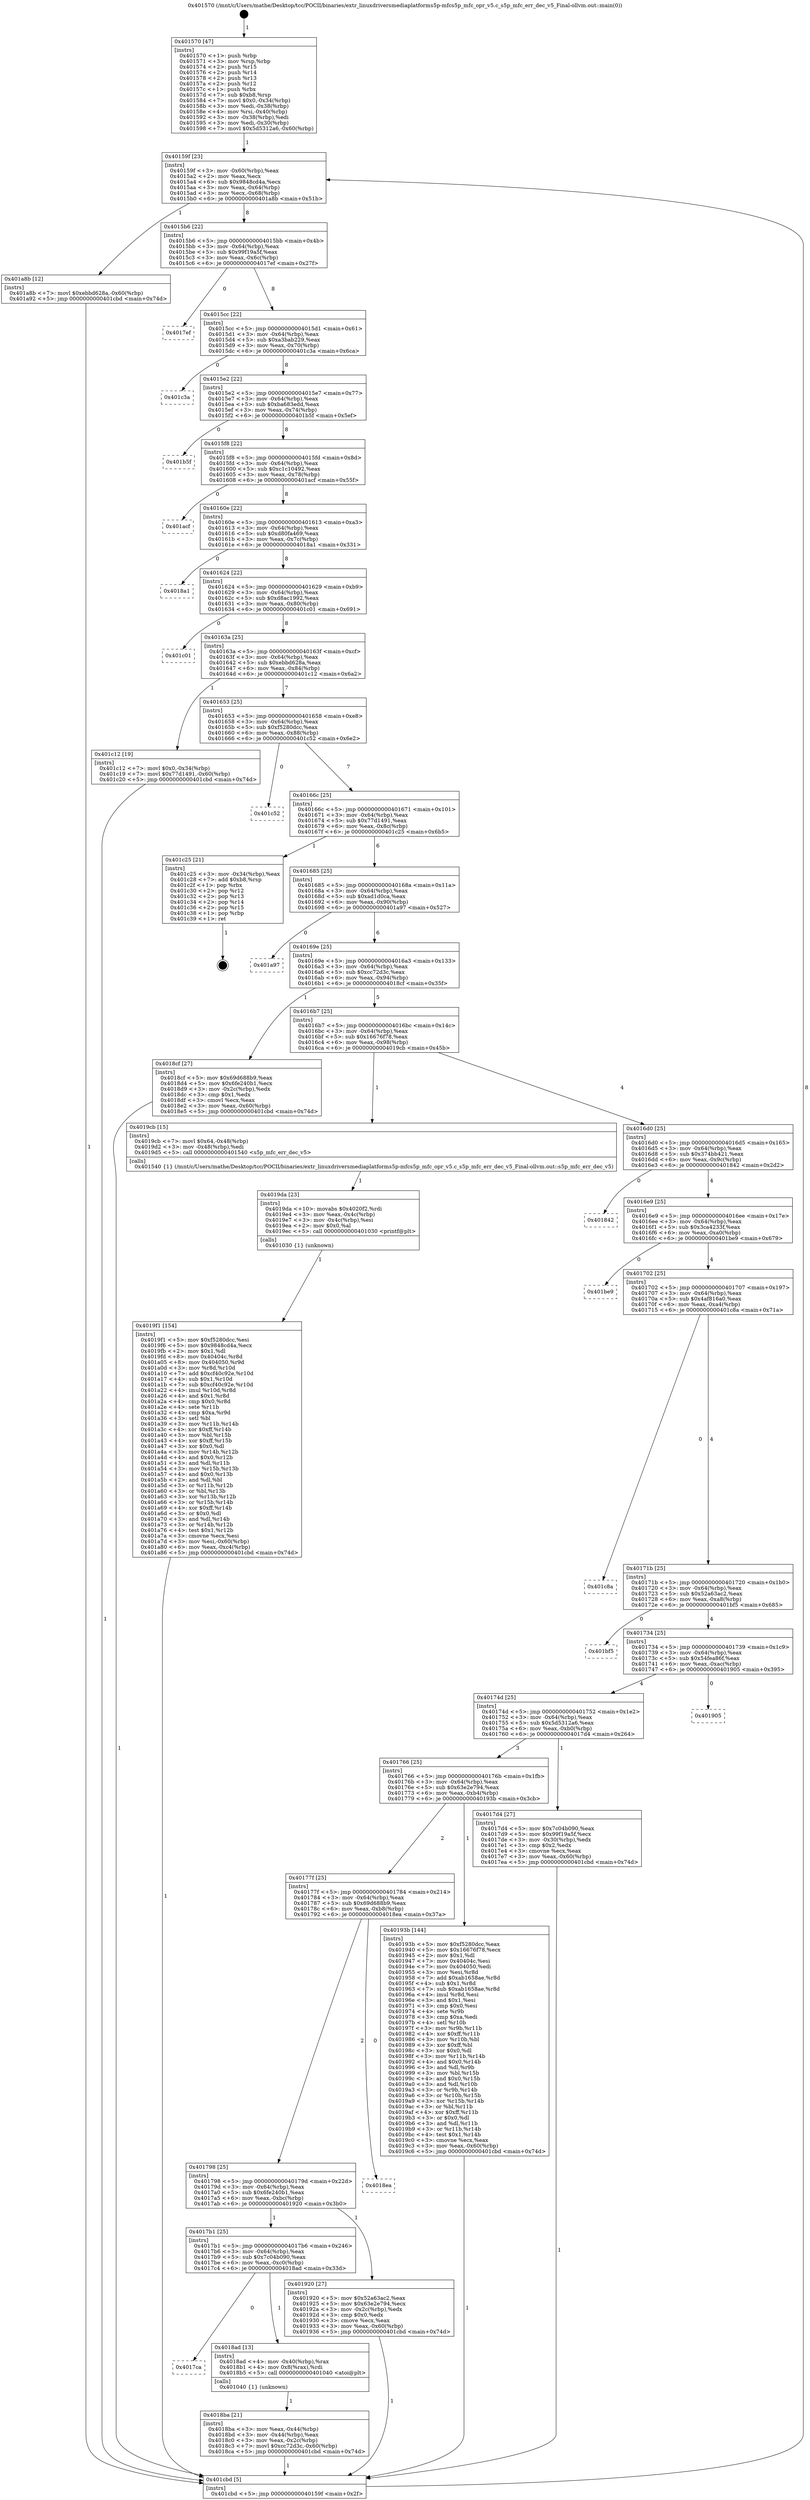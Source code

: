 digraph "0x401570" {
  label = "0x401570 (/mnt/c/Users/mathe/Desktop/tcc/POCII/binaries/extr_linuxdriversmediaplatforms5p-mfcs5p_mfc_opr_v5.c_s5p_mfc_err_dec_v5_Final-ollvm.out::main(0))"
  labelloc = "t"
  node[shape=record]

  Entry [label="",width=0.3,height=0.3,shape=circle,fillcolor=black,style=filled]
  "0x40159f" [label="{
     0x40159f [23]\l
     | [instrs]\l
     &nbsp;&nbsp;0x40159f \<+3\>: mov -0x60(%rbp),%eax\l
     &nbsp;&nbsp;0x4015a2 \<+2\>: mov %eax,%ecx\l
     &nbsp;&nbsp;0x4015a4 \<+6\>: sub $0x9848cd4a,%ecx\l
     &nbsp;&nbsp;0x4015aa \<+3\>: mov %eax,-0x64(%rbp)\l
     &nbsp;&nbsp;0x4015ad \<+3\>: mov %ecx,-0x68(%rbp)\l
     &nbsp;&nbsp;0x4015b0 \<+6\>: je 0000000000401a8b \<main+0x51b\>\l
  }"]
  "0x401a8b" [label="{
     0x401a8b [12]\l
     | [instrs]\l
     &nbsp;&nbsp;0x401a8b \<+7\>: movl $0xebbd628a,-0x60(%rbp)\l
     &nbsp;&nbsp;0x401a92 \<+5\>: jmp 0000000000401cbd \<main+0x74d\>\l
  }"]
  "0x4015b6" [label="{
     0x4015b6 [22]\l
     | [instrs]\l
     &nbsp;&nbsp;0x4015b6 \<+5\>: jmp 00000000004015bb \<main+0x4b\>\l
     &nbsp;&nbsp;0x4015bb \<+3\>: mov -0x64(%rbp),%eax\l
     &nbsp;&nbsp;0x4015be \<+5\>: sub $0x99f19a5f,%eax\l
     &nbsp;&nbsp;0x4015c3 \<+3\>: mov %eax,-0x6c(%rbp)\l
     &nbsp;&nbsp;0x4015c6 \<+6\>: je 00000000004017ef \<main+0x27f\>\l
  }"]
  Exit [label="",width=0.3,height=0.3,shape=circle,fillcolor=black,style=filled,peripheries=2]
  "0x4017ef" [label="{
     0x4017ef\l
  }", style=dashed]
  "0x4015cc" [label="{
     0x4015cc [22]\l
     | [instrs]\l
     &nbsp;&nbsp;0x4015cc \<+5\>: jmp 00000000004015d1 \<main+0x61\>\l
     &nbsp;&nbsp;0x4015d1 \<+3\>: mov -0x64(%rbp),%eax\l
     &nbsp;&nbsp;0x4015d4 \<+5\>: sub $0xa3bab229,%eax\l
     &nbsp;&nbsp;0x4015d9 \<+3\>: mov %eax,-0x70(%rbp)\l
     &nbsp;&nbsp;0x4015dc \<+6\>: je 0000000000401c3a \<main+0x6ca\>\l
  }"]
  "0x4019f1" [label="{
     0x4019f1 [154]\l
     | [instrs]\l
     &nbsp;&nbsp;0x4019f1 \<+5\>: mov $0xf5280dcc,%esi\l
     &nbsp;&nbsp;0x4019f6 \<+5\>: mov $0x9848cd4a,%ecx\l
     &nbsp;&nbsp;0x4019fb \<+2\>: mov $0x1,%dl\l
     &nbsp;&nbsp;0x4019fd \<+8\>: mov 0x40404c,%r8d\l
     &nbsp;&nbsp;0x401a05 \<+8\>: mov 0x404050,%r9d\l
     &nbsp;&nbsp;0x401a0d \<+3\>: mov %r8d,%r10d\l
     &nbsp;&nbsp;0x401a10 \<+7\>: add $0xcf40c92e,%r10d\l
     &nbsp;&nbsp;0x401a17 \<+4\>: sub $0x1,%r10d\l
     &nbsp;&nbsp;0x401a1b \<+7\>: sub $0xcf40c92e,%r10d\l
     &nbsp;&nbsp;0x401a22 \<+4\>: imul %r10d,%r8d\l
     &nbsp;&nbsp;0x401a26 \<+4\>: and $0x1,%r8d\l
     &nbsp;&nbsp;0x401a2a \<+4\>: cmp $0x0,%r8d\l
     &nbsp;&nbsp;0x401a2e \<+4\>: sete %r11b\l
     &nbsp;&nbsp;0x401a32 \<+4\>: cmp $0xa,%r9d\l
     &nbsp;&nbsp;0x401a36 \<+3\>: setl %bl\l
     &nbsp;&nbsp;0x401a39 \<+3\>: mov %r11b,%r14b\l
     &nbsp;&nbsp;0x401a3c \<+4\>: xor $0xff,%r14b\l
     &nbsp;&nbsp;0x401a40 \<+3\>: mov %bl,%r15b\l
     &nbsp;&nbsp;0x401a43 \<+4\>: xor $0xff,%r15b\l
     &nbsp;&nbsp;0x401a47 \<+3\>: xor $0x0,%dl\l
     &nbsp;&nbsp;0x401a4a \<+3\>: mov %r14b,%r12b\l
     &nbsp;&nbsp;0x401a4d \<+4\>: and $0x0,%r12b\l
     &nbsp;&nbsp;0x401a51 \<+3\>: and %dl,%r11b\l
     &nbsp;&nbsp;0x401a54 \<+3\>: mov %r15b,%r13b\l
     &nbsp;&nbsp;0x401a57 \<+4\>: and $0x0,%r13b\l
     &nbsp;&nbsp;0x401a5b \<+2\>: and %dl,%bl\l
     &nbsp;&nbsp;0x401a5d \<+3\>: or %r11b,%r12b\l
     &nbsp;&nbsp;0x401a60 \<+3\>: or %bl,%r13b\l
     &nbsp;&nbsp;0x401a63 \<+3\>: xor %r13b,%r12b\l
     &nbsp;&nbsp;0x401a66 \<+3\>: or %r15b,%r14b\l
     &nbsp;&nbsp;0x401a69 \<+4\>: xor $0xff,%r14b\l
     &nbsp;&nbsp;0x401a6d \<+3\>: or $0x0,%dl\l
     &nbsp;&nbsp;0x401a70 \<+3\>: and %dl,%r14b\l
     &nbsp;&nbsp;0x401a73 \<+3\>: or %r14b,%r12b\l
     &nbsp;&nbsp;0x401a76 \<+4\>: test $0x1,%r12b\l
     &nbsp;&nbsp;0x401a7a \<+3\>: cmovne %ecx,%esi\l
     &nbsp;&nbsp;0x401a7d \<+3\>: mov %esi,-0x60(%rbp)\l
     &nbsp;&nbsp;0x401a80 \<+6\>: mov %eax,-0xc4(%rbp)\l
     &nbsp;&nbsp;0x401a86 \<+5\>: jmp 0000000000401cbd \<main+0x74d\>\l
  }"]
  "0x401c3a" [label="{
     0x401c3a\l
  }", style=dashed]
  "0x4015e2" [label="{
     0x4015e2 [22]\l
     | [instrs]\l
     &nbsp;&nbsp;0x4015e2 \<+5\>: jmp 00000000004015e7 \<main+0x77\>\l
     &nbsp;&nbsp;0x4015e7 \<+3\>: mov -0x64(%rbp),%eax\l
     &nbsp;&nbsp;0x4015ea \<+5\>: sub $0xba683edd,%eax\l
     &nbsp;&nbsp;0x4015ef \<+3\>: mov %eax,-0x74(%rbp)\l
     &nbsp;&nbsp;0x4015f2 \<+6\>: je 0000000000401b5f \<main+0x5ef\>\l
  }"]
  "0x4019da" [label="{
     0x4019da [23]\l
     | [instrs]\l
     &nbsp;&nbsp;0x4019da \<+10\>: movabs $0x4020f2,%rdi\l
     &nbsp;&nbsp;0x4019e4 \<+3\>: mov %eax,-0x4c(%rbp)\l
     &nbsp;&nbsp;0x4019e7 \<+3\>: mov -0x4c(%rbp),%esi\l
     &nbsp;&nbsp;0x4019ea \<+2\>: mov $0x0,%al\l
     &nbsp;&nbsp;0x4019ec \<+5\>: call 0000000000401030 \<printf@plt\>\l
     | [calls]\l
     &nbsp;&nbsp;0x401030 \{1\} (unknown)\l
  }"]
  "0x401b5f" [label="{
     0x401b5f\l
  }", style=dashed]
  "0x4015f8" [label="{
     0x4015f8 [22]\l
     | [instrs]\l
     &nbsp;&nbsp;0x4015f8 \<+5\>: jmp 00000000004015fd \<main+0x8d\>\l
     &nbsp;&nbsp;0x4015fd \<+3\>: mov -0x64(%rbp),%eax\l
     &nbsp;&nbsp;0x401600 \<+5\>: sub $0xc1c10492,%eax\l
     &nbsp;&nbsp;0x401605 \<+3\>: mov %eax,-0x78(%rbp)\l
     &nbsp;&nbsp;0x401608 \<+6\>: je 0000000000401acf \<main+0x55f\>\l
  }"]
  "0x4018ba" [label="{
     0x4018ba [21]\l
     | [instrs]\l
     &nbsp;&nbsp;0x4018ba \<+3\>: mov %eax,-0x44(%rbp)\l
     &nbsp;&nbsp;0x4018bd \<+3\>: mov -0x44(%rbp),%eax\l
     &nbsp;&nbsp;0x4018c0 \<+3\>: mov %eax,-0x2c(%rbp)\l
     &nbsp;&nbsp;0x4018c3 \<+7\>: movl $0xcc72d3c,-0x60(%rbp)\l
     &nbsp;&nbsp;0x4018ca \<+5\>: jmp 0000000000401cbd \<main+0x74d\>\l
  }"]
  "0x401acf" [label="{
     0x401acf\l
  }", style=dashed]
  "0x40160e" [label="{
     0x40160e [22]\l
     | [instrs]\l
     &nbsp;&nbsp;0x40160e \<+5\>: jmp 0000000000401613 \<main+0xa3\>\l
     &nbsp;&nbsp;0x401613 \<+3\>: mov -0x64(%rbp),%eax\l
     &nbsp;&nbsp;0x401616 \<+5\>: sub $0xd80fa469,%eax\l
     &nbsp;&nbsp;0x40161b \<+3\>: mov %eax,-0x7c(%rbp)\l
     &nbsp;&nbsp;0x40161e \<+6\>: je 00000000004018a1 \<main+0x331\>\l
  }"]
  "0x4017ca" [label="{
     0x4017ca\l
  }", style=dashed]
  "0x4018a1" [label="{
     0x4018a1\l
  }", style=dashed]
  "0x401624" [label="{
     0x401624 [22]\l
     | [instrs]\l
     &nbsp;&nbsp;0x401624 \<+5\>: jmp 0000000000401629 \<main+0xb9\>\l
     &nbsp;&nbsp;0x401629 \<+3\>: mov -0x64(%rbp),%eax\l
     &nbsp;&nbsp;0x40162c \<+5\>: sub $0xd8ac1992,%eax\l
     &nbsp;&nbsp;0x401631 \<+3\>: mov %eax,-0x80(%rbp)\l
     &nbsp;&nbsp;0x401634 \<+6\>: je 0000000000401c01 \<main+0x691\>\l
  }"]
  "0x4018ad" [label="{
     0x4018ad [13]\l
     | [instrs]\l
     &nbsp;&nbsp;0x4018ad \<+4\>: mov -0x40(%rbp),%rax\l
     &nbsp;&nbsp;0x4018b1 \<+4\>: mov 0x8(%rax),%rdi\l
     &nbsp;&nbsp;0x4018b5 \<+5\>: call 0000000000401040 \<atoi@plt\>\l
     | [calls]\l
     &nbsp;&nbsp;0x401040 \{1\} (unknown)\l
  }"]
  "0x401c01" [label="{
     0x401c01\l
  }", style=dashed]
  "0x40163a" [label="{
     0x40163a [25]\l
     | [instrs]\l
     &nbsp;&nbsp;0x40163a \<+5\>: jmp 000000000040163f \<main+0xcf\>\l
     &nbsp;&nbsp;0x40163f \<+3\>: mov -0x64(%rbp),%eax\l
     &nbsp;&nbsp;0x401642 \<+5\>: sub $0xebbd628a,%eax\l
     &nbsp;&nbsp;0x401647 \<+6\>: mov %eax,-0x84(%rbp)\l
     &nbsp;&nbsp;0x40164d \<+6\>: je 0000000000401c12 \<main+0x6a2\>\l
  }"]
  "0x4017b1" [label="{
     0x4017b1 [25]\l
     | [instrs]\l
     &nbsp;&nbsp;0x4017b1 \<+5\>: jmp 00000000004017b6 \<main+0x246\>\l
     &nbsp;&nbsp;0x4017b6 \<+3\>: mov -0x64(%rbp),%eax\l
     &nbsp;&nbsp;0x4017b9 \<+5\>: sub $0x7c04b090,%eax\l
     &nbsp;&nbsp;0x4017be \<+6\>: mov %eax,-0xc0(%rbp)\l
     &nbsp;&nbsp;0x4017c4 \<+6\>: je 00000000004018ad \<main+0x33d\>\l
  }"]
  "0x401c12" [label="{
     0x401c12 [19]\l
     | [instrs]\l
     &nbsp;&nbsp;0x401c12 \<+7\>: movl $0x0,-0x34(%rbp)\l
     &nbsp;&nbsp;0x401c19 \<+7\>: movl $0x77d1491,-0x60(%rbp)\l
     &nbsp;&nbsp;0x401c20 \<+5\>: jmp 0000000000401cbd \<main+0x74d\>\l
  }"]
  "0x401653" [label="{
     0x401653 [25]\l
     | [instrs]\l
     &nbsp;&nbsp;0x401653 \<+5\>: jmp 0000000000401658 \<main+0xe8\>\l
     &nbsp;&nbsp;0x401658 \<+3\>: mov -0x64(%rbp),%eax\l
     &nbsp;&nbsp;0x40165b \<+5\>: sub $0xf5280dcc,%eax\l
     &nbsp;&nbsp;0x401660 \<+6\>: mov %eax,-0x88(%rbp)\l
     &nbsp;&nbsp;0x401666 \<+6\>: je 0000000000401c52 \<main+0x6e2\>\l
  }"]
  "0x401920" [label="{
     0x401920 [27]\l
     | [instrs]\l
     &nbsp;&nbsp;0x401920 \<+5\>: mov $0x52a63ac2,%eax\l
     &nbsp;&nbsp;0x401925 \<+5\>: mov $0x63e2e794,%ecx\l
     &nbsp;&nbsp;0x40192a \<+3\>: mov -0x2c(%rbp),%edx\l
     &nbsp;&nbsp;0x40192d \<+3\>: cmp $0x0,%edx\l
     &nbsp;&nbsp;0x401930 \<+3\>: cmove %ecx,%eax\l
     &nbsp;&nbsp;0x401933 \<+3\>: mov %eax,-0x60(%rbp)\l
     &nbsp;&nbsp;0x401936 \<+5\>: jmp 0000000000401cbd \<main+0x74d\>\l
  }"]
  "0x401c52" [label="{
     0x401c52\l
  }", style=dashed]
  "0x40166c" [label="{
     0x40166c [25]\l
     | [instrs]\l
     &nbsp;&nbsp;0x40166c \<+5\>: jmp 0000000000401671 \<main+0x101\>\l
     &nbsp;&nbsp;0x401671 \<+3\>: mov -0x64(%rbp),%eax\l
     &nbsp;&nbsp;0x401674 \<+5\>: sub $0x77d1491,%eax\l
     &nbsp;&nbsp;0x401679 \<+6\>: mov %eax,-0x8c(%rbp)\l
     &nbsp;&nbsp;0x40167f \<+6\>: je 0000000000401c25 \<main+0x6b5\>\l
  }"]
  "0x401798" [label="{
     0x401798 [25]\l
     | [instrs]\l
     &nbsp;&nbsp;0x401798 \<+5\>: jmp 000000000040179d \<main+0x22d\>\l
     &nbsp;&nbsp;0x40179d \<+3\>: mov -0x64(%rbp),%eax\l
     &nbsp;&nbsp;0x4017a0 \<+5\>: sub $0x6fe240b1,%eax\l
     &nbsp;&nbsp;0x4017a5 \<+6\>: mov %eax,-0xbc(%rbp)\l
     &nbsp;&nbsp;0x4017ab \<+6\>: je 0000000000401920 \<main+0x3b0\>\l
  }"]
  "0x401c25" [label="{
     0x401c25 [21]\l
     | [instrs]\l
     &nbsp;&nbsp;0x401c25 \<+3\>: mov -0x34(%rbp),%eax\l
     &nbsp;&nbsp;0x401c28 \<+7\>: add $0xb8,%rsp\l
     &nbsp;&nbsp;0x401c2f \<+1\>: pop %rbx\l
     &nbsp;&nbsp;0x401c30 \<+2\>: pop %r12\l
     &nbsp;&nbsp;0x401c32 \<+2\>: pop %r13\l
     &nbsp;&nbsp;0x401c34 \<+2\>: pop %r14\l
     &nbsp;&nbsp;0x401c36 \<+2\>: pop %r15\l
     &nbsp;&nbsp;0x401c38 \<+1\>: pop %rbp\l
     &nbsp;&nbsp;0x401c39 \<+1\>: ret\l
  }"]
  "0x401685" [label="{
     0x401685 [25]\l
     | [instrs]\l
     &nbsp;&nbsp;0x401685 \<+5\>: jmp 000000000040168a \<main+0x11a\>\l
     &nbsp;&nbsp;0x40168a \<+3\>: mov -0x64(%rbp),%eax\l
     &nbsp;&nbsp;0x40168d \<+5\>: sub $0xad1d0ca,%eax\l
     &nbsp;&nbsp;0x401692 \<+6\>: mov %eax,-0x90(%rbp)\l
     &nbsp;&nbsp;0x401698 \<+6\>: je 0000000000401a97 \<main+0x527\>\l
  }"]
  "0x4018ea" [label="{
     0x4018ea\l
  }", style=dashed]
  "0x401a97" [label="{
     0x401a97\l
  }", style=dashed]
  "0x40169e" [label="{
     0x40169e [25]\l
     | [instrs]\l
     &nbsp;&nbsp;0x40169e \<+5\>: jmp 00000000004016a3 \<main+0x133\>\l
     &nbsp;&nbsp;0x4016a3 \<+3\>: mov -0x64(%rbp),%eax\l
     &nbsp;&nbsp;0x4016a6 \<+5\>: sub $0xcc72d3c,%eax\l
     &nbsp;&nbsp;0x4016ab \<+6\>: mov %eax,-0x94(%rbp)\l
     &nbsp;&nbsp;0x4016b1 \<+6\>: je 00000000004018cf \<main+0x35f\>\l
  }"]
  "0x40177f" [label="{
     0x40177f [25]\l
     | [instrs]\l
     &nbsp;&nbsp;0x40177f \<+5\>: jmp 0000000000401784 \<main+0x214\>\l
     &nbsp;&nbsp;0x401784 \<+3\>: mov -0x64(%rbp),%eax\l
     &nbsp;&nbsp;0x401787 \<+5\>: sub $0x69d688b9,%eax\l
     &nbsp;&nbsp;0x40178c \<+6\>: mov %eax,-0xb8(%rbp)\l
     &nbsp;&nbsp;0x401792 \<+6\>: je 00000000004018ea \<main+0x37a\>\l
  }"]
  "0x4018cf" [label="{
     0x4018cf [27]\l
     | [instrs]\l
     &nbsp;&nbsp;0x4018cf \<+5\>: mov $0x69d688b9,%eax\l
     &nbsp;&nbsp;0x4018d4 \<+5\>: mov $0x6fe240b1,%ecx\l
     &nbsp;&nbsp;0x4018d9 \<+3\>: mov -0x2c(%rbp),%edx\l
     &nbsp;&nbsp;0x4018dc \<+3\>: cmp $0x1,%edx\l
     &nbsp;&nbsp;0x4018df \<+3\>: cmovl %ecx,%eax\l
     &nbsp;&nbsp;0x4018e2 \<+3\>: mov %eax,-0x60(%rbp)\l
     &nbsp;&nbsp;0x4018e5 \<+5\>: jmp 0000000000401cbd \<main+0x74d\>\l
  }"]
  "0x4016b7" [label="{
     0x4016b7 [25]\l
     | [instrs]\l
     &nbsp;&nbsp;0x4016b7 \<+5\>: jmp 00000000004016bc \<main+0x14c\>\l
     &nbsp;&nbsp;0x4016bc \<+3\>: mov -0x64(%rbp),%eax\l
     &nbsp;&nbsp;0x4016bf \<+5\>: sub $0x16676f78,%eax\l
     &nbsp;&nbsp;0x4016c4 \<+6\>: mov %eax,-0x98(%rbp)\l
     &nbsp;&nbsp;0x4016ca \<+6\>: je 00000000004019cb \<main+0x45b\>\l
  }"]
  "0x40193b" [label="{
     0x40193b [144]\l
     | [instrs]\l
     &nbsp;&nbsp;0x40193b \<+5\>: mov $0xf5280dcc,%eax\l
     &nbsp;&nbsp;0x401940 \<+5\>: mov $0x16676f78,%ecx\l
     &nbsp;&nbsp;0x401945 \<+2\>: mov $0x1,%dl\l
     &nbsp;&nbsp;0x401947 \<+7\>: mov 0x40404c,%esi\l
     &nbsp;&nbsp;0x40194e \<+7\>: mov 0x404050,%edi\l
     &nbsp;&nbsp;0x401955 \<+3\>: mov %esi,%r8d\l
     &nbsp;&nbsp;0x401958 \<+7\>: add $0xab1658ae,%r8d\l
     &nbsp;&nbsp;0x40195f \<+4\>: sub $0x1,%r8d\l
     &nbsp;&nbsp;0x401963 \<+7\>: sub $0xab1658ae,%r8d\l
     &nbsp;&nbsp;0x40196a \<+4\>: imul %r8d,%esi\l
     &nbsp;&nbsp;0x40196e \<+3\>: and $0x1,%esi\l
     &nbsp;&nbsp;0x401971 \<+3\>: cmp $0x0,%esi\l
     &nbsp;&nbsp;0x401974 \<+4\>: sete %r9b\l
     &nbsp;&nbsp;0x401978 \<+3\>: cmp $0xa,%edi\l
     &nbsp;&nbsp;0x40197b \<+4\>: setl %r10b\l
     &nbsp;&nbsp;0x40197f \<+3\>: mov %r9b,%r11b\l
     &nbsp;&nbsp;0x401982 \<+4\>: xor $0xff,%r11b\l
     &nbsp;&nbsp;0x401986 \<+3\>: mov %r10b,%bl\l
     &nbsp;&nbsp;0x401989 \<+3\>: xor $0xff,%bl\l
     &nbsp;&nbsp;0x40198c \<+3\>: xor $0x0,%dl\l
     &nbsp;&nbsp;0x40198f \<+3\>: mov %r11b,%r14b\l
     &nbsp;&nbsp;0x401992 \<+4\>: and $0x0,%r14b\l
     &nbsp;&nbsp;0x401996 \<+3\>: and %dl,%r9b\l
     &nbsp;&nbsp;0x401999 \<+3\>: mov %bl,%r15b\l
     &nbsp;&nbsp;0x40199c \<+4\>: and $0x0,%r15b\l
     &nbsp;&nbsp;0x4019a0 \<+3\>: and %dl,%r10b\l
     &nbsp;&nbsp;0x4019a3 \<+3\>: or %r9b,%r14b\l
     &nbsp;&nbsp;0x4019a6 \<+3\>: or %r10b,%r15b\l
     &nbsp;&nbsp;0x4019a9 \<+3\>: xor %r15b,%r14b\l
     &nbsp;&nbsp;0x4019ac \<+3\>: or %bl,%r11b\l
     &nbsp;&nbsp;0x4019af \<+4\>: xor $0xff,%r11b\l
     &nbsp;&nbsp;0x4019b3 \<+3\>: or $0x0,%dl\l
     &nbsp;&nbsp;0x4019b6 \<+3\>: and %dl,%r11b\l
     &nbsp;&nbsp;0x4019b9 \<+3\>: or %r11b,%r14b\l
     &nbsp;&nbsp;0x4019bc \<+4\>: test $0x1,%r14b\l
     &nbsp;&nbsp;0x4019c0 \<+3\>: cmovne %ecx,%eax\l
     &nbsp;&nbsp;0x4019c3 \<+3\>: mov %eax,-0x60(%rbp)\l
     &nbsp;&nbsp;0x4019c6 \<+5\>: jmp 0000000000401cbd \<main+0x74d\>\l
  }"]
  "0x4019cb" [label="{
     0x4019cb [15]\l
     | [instrs]\l
     &nbsp;&nbsp;0x4019cb \<+7\>: movl $0x64,-0x48(%rbp)\l
     &nbsp;&nbsp;0x4019d2 \<+3\>: mov -0x48(%rbp),%edi\l
     &nbsp;&nbsp;0x4019d5 \<+5\>: call 0000000000401540 \<s5p_mfc_err_dec_v5\>\l
     | [calls]\l
     &nbsp;&nbsp;0x401540 \{1\} (/mnt/c/Users/mathe/Desktop/tcc/POCII/binaries/extr_linuxdriversmediaplatforms5p-mfcs5p_mfc_opr_v5.c_s5p_mfc_err_dec_v5_Final-ollvm.out::s5p_mfc_err_dec_v5)\l
  }"]
  "0x4016d0" [label="{
     0x4016d0 [25]\l
     | [instrs]\l
     &nbsp;&nbsp;0x4016d0 \<+5\>: jmp 00000000004016d5 \<main+0x165\>\l
     &nbsp;&nbsp;0x4016d5 \<+3\>: mov -0x64(%rbp),%eax\l
     &nbsp;&nbsp;0x4016d8 \<+5\>: sub $0x374bb421,%eax\l
     &nbsp;&nbsp;0x4016dd \<+6\>: mov %eax,-0x9c(%rbp)\l
     &nbsp;&nbsp;0x4016e3 \<+6\>: je 0000000000401842 \<main+0x2d2\>\l
  }"]
  "0x401570" [label="{
     0x401570 [47]\l
     | [instrs]\l
     &nbsp;&nbsp;0x401570 \<+1\>: push %rbp\l
     &nbsp;&nbsp;0x401571 \<+3\>: mov %rsp,%rbp\l
     &nbsp;&nbsp;0x401574 \<+2\>: push %r15\l
     &nbsp;&nbsp;0x401576 \<+2\>: push %r14\l
     &nbsp;&nbsp;0x401578 \<+2\>: push %r13\l
     &nbsp;&nbsp;0x40157a \<+2\>: push %r12\l
     &nbsp;&nbsp;0x40157c \<+1\>: push %rbx\l
     &nbsp;&nbsp;0x40157d \<+7\>: sub $0xb8,%rsp\l
     &nbsp;&nbsp;0x401584 \<+7\>: movl $0x0,-0x34(%rbp)\l
     &nbsp;&nbsp;0x40158b \<+3\>: mov %edi,-0x38(%rbp)\l
     &nbsp;&nbsp;0x40158e \<+4\>: mov %rsi,-0x40(%rbp)\l
     &nbsp;&nbsp;0x401592 \<+3\>: mov -0x38(%rbp),%edi\l
     &nbsp;&nbsp;0x401595 \<+3\>: mov %edi,-0x30(%rbp)\l
     &nbsp;&nbsp;0x401598 \<+7\>: movl $0x5d5312a6,-0x60(%rbp)\l
  }"]
  "0x401842" [label="{
     0x401842\l
  }", style=dashed]
  "0x4016e9" [label="{
     0x4016e9 [25]\l
     | [instrs]\l
     &nbsp;&nbsp;0x4016e9 \<+5\>: jmp 00000000004016ee \<main+0x17e\>\l
     &nbsp;&nbsp;0x4016ee \<+3\>: mov -0x64(%rbp),%eax\l
     &nbsp;&nbsp;0x4016f1 \<+5\>: sub $0x3ca4233f,%eax\l
     &nbsp;&nbsp;0x4016f6 \<+6\>: mov %eax,-0xa0(%rbp)\l
     &nbsp;&nbsp;0x4016fc \<+6\>: je 0000000000401be9 \<main+0x679\>\l
  }"]
  "0x401cbd" [label="{
     0x401cbd [5]\l
     | [instrs]\l
     &nbsp;&nbsp;0x401cbd \<+5\>: jmp 000000000040159f \<main+0x2f\>\l
  }"]
  "0x401be9" [label="{
     0x401be9\l
  }", style=dashed]
  "0x401702" [label="{
     0x401702 [25]\l
     | [instrs]\l
     &nbsp;&nbsp;0x401702 \<+5\>: jmp 0000000000401707 \<main+0x197\>\l
     &nbsp;&nbsp;0x401707 \<+3\>: mov -0x64(%rbp),%eax\l
     &nbsp;&nbsp;0x40170a \<+5\>: sub $0x4af816a0,%eax\l
     &nbsp;&nbsp;0x40170f \<+6\>: mov %eax,-0xa4(%rbp)\l
     &nbsp;&nbsp;0x401715 \<+6\>: je 0000000000401c8a \<main+0x71a\>\l
  }"]
  "0x401766" [label="{
     0x401766 [25]\l
     | [instrs]\l
     &nbsp;&nbsp;0x401766 \<+5\>: jmp 000000000040176b \<main+0x1fb\>\l
     &nbsp;&nbsp;0x40176b \<+3\>: mov -0x64(%rbp),%eax\l
     &nbsp;&nbsp;0x40176e \<+5\>: sub $0x63e2e794,%eax\l
     &nbsp;&nbsp;0x401773 \<+6\>: mov %eax,-0xb4(%rbp)\l
     &nbsp;&nbsp;0x401779 \<+6\>: je 000000000040193b \<main+0x3cb\>\l
  }"]
  "0x401c8a" [label="{
     0x401c8a\l
  }", style=dashed]
  "0x40171b" [label="{
     0x40171b [25]\l
     | [instrs]\l
     &nbsp;&nbsp;0x40171b \<+5\>: jmp 0000000000401720 \<main+0x1b0\>\l
     &nbsp;&nbsp;0x401720 \<+3\>: mov -0x64(%rbp),%eax\l
     &nbsp;&nbsp;0x401723 \<+5\>: sub $0x52a63ac2,%eax\l
     &nbsp;&nbsp;0x401728 \<+6\>: mov %eax,-0xa8(%rbp)\l
     &nbsp;&nbsp;0x40172e \<+6\>: je 0000000000401bf5 \<main+0x685\>\l
  }"]
  "0x4017d4" [label="{
     0x4017d4 [27]\l
     | [instrs]\l
     &nbsp;&nbsp;0x4017d4 \<+5\>: mov $0x7c04b090,%eax\l
     &nbsp;&nbsp;0x4017d9 \<+5\>: mov $0x99f19a5f,%ecx\l
     &nbsp;&nbsp;0x4017de \<+3\>: mov -0x30(%rbp),%edx\l
     &nbsp;&nbsp;0x4017e1 \<+3\>: cmp $0x2,%edx\l
     &nbsp;&nbsp;0x4017e4 \<+3\>: cmovne %ecx,%eax\l
     &nbsp;&nbsp;0x4017e7 \<+3\>: mov %eax,-0x60(%rbp)\l
     &nbsp;&nbsp;0x4017ea \<+5\>: jmp 0000000000401cbd \<main+0x74d\>\l
  }"]
  "0x401bf5" [label="{
     0x401bf5\l
  }", style=dashed]
  "0x401734" [label="{
     0x401734 [25]\l
     | [instrs]\l
     &nbsp;&nbsp;0x401734 \<+5\>: jmp 0000000000401739 \<main+0x1c9\>\l
     &nbsp;&nbsp;0x401739 \<+3\>: mov -0x64(%rbp),%eax\l
     &nbsp;&nbsp;0x40173c \<+5\>: sub $0x54fea86f,%eax\l
     &nbsp;&nbsp;0x401741 \<+6\>: mov %eax,-0xac(%rbp)\l
     &nbsp;&nbsp;0x401747 \<+6\>: je 0000000000401905 \<main+0x395\>\l
  }"]
  "0x40174d" [label="{
     0x40174d [25]\l
     | [instrs]\l
     &nbsp;&nbsp;0x40174d \<+5\>: jmp 0000000000401752 \<main+0x1e2\>\l
     &nbsp;&nbsp;0x401752 \<+3\>: mov -0x64(%rbp),%eax\l
     &nbsp;&nbsp;0x401755 \<+5\>: sub $0x5d5312a6,%eax\l
     &nbsp;&nbsp;0x40175a \<+6\>: mov %eax,-0xb0(%rbp)\l
     &nbsp;&nbsp;0x401760 \<+6\>: je 00000000004017d4 \<main+0x264\>\l
  }"]
  "0x401905" [label="{
     0x401905\l
  }", style=dashed]
  Entry -> "0x401570" [label=" 1"]
  "0x40159f" -> "0x401a8b" [label=" 1"]
  "0x40159f" -> "0x4015b6" [label=" 8"]
  "0x401c25" -> Exit [label=" 1"]
  "0x4015b6" -> "0x4017ef" [label=" 0"]
  "0x4015b6" -> "0x4015cc" [label=" 8"]
  "0x401c12" -> "0x401cbd" [label=" 1"]
  "0x4015cc" -> "0x401c3a" [label=" 0"]
  "0x4015cc" -> "0x4015e2" [label=" 8"]
  "0x401a8b" -> "0x401cbd" [label=" 1"]
  "0x4015e2" -> "0x401b5f" [label=" 0"]
  "0x4015e2" -> "0x4015f8" [label=" 8"]
  "0x4019f1" -> "0x401cbd" [label=" 1"]
  "0x4015f8" -> "0x401acf" [label=" 0"]
  "0x4015f8" -> "0x40160e" [label=" 8"]
  "0x4019da" -> "0x4019f1" [label=" 1"]
  "0x40160e" -> "0x4018a1" [label=" 0"]
  "0x40160e" -> "0x401624" [label=" 8"]
  "0x4019cb" -> "0x4019da" [label=" 1"]
  "0x401624" -> "0x401c01" [label=" 0"]
  "0x401624" -> "0x40163a" [label=" 8"]
  "0x40193b" -> "0x401cbd" [label=" 1"]
  "0x40163a" -> "0x401c12" [label=" 1"]
  "0x40163a" -> "0x401653" [label=" 7"]
  "0x4018cf" -> "0x401cbd" [label=" 1"]
  "0x401653" -> "0x401c52" [label=" 0"]
  "0x401653" -> "0x40166c" [label=" 7"]
  "0x4018ba" -> "0x401cbd" [label=" 1"]
  "0x40166c" -> "0x401c25" [label=" 1"]
  "0x40166c" -> "0x401685" [label=" 6"]
  "0x4017b1" -> "0x4017ca" [label=" 0"]
  "0x401685" -> "0x401a97" [label=" 0"]
  "0x401685" -> "0x40169e" [label=" 6"]
  "0x4017b1" -> "0x4018ad" [label=" 1"]
  "0x40169e" -> "0x4018cf" [label=" 1"]
  "0x40169e" -> "0x4016b7" [label=" 5"]
  "0x401798" -> "0x4017b1" [label=" 1"]
  "0x4016b7" -> "0x4019cb" [label=" 1"]
  "0x4016b7" -> "0x4016d0" [label=" 4"]
  "0x401798" -> "0x401920" [label=" 1"]
  "0x4016d0" -> "0x401842" [label=" 0"]
  "0x4016d0" -> "0x4016e9" [label=" 4"]
  "0x40177f" -> "0x401798" [label=" 2"]
  "0x4016e9" -> "0x401be9" [label=" 0"]
  "0x4016e9" -> "0x401702" [label=" 4"]
  "0x40177f" -> "0x4018ea" [label=" 0"]
  "0x401702" -> "0x401c8a" [label=" 0"]
  "0x401702" -> "0x40171b" [label=" 4"]
  "0x401920" -> "0x401cbd" [label=" 1"]
  "0x40171b" -> "0x401bf5" [label=" 0"]
  "0x40171b" -> "0x401734" [label=" 4"]
  "0x401766" -> "0x40177f" [label=" 2"]
  "0x401734" -> "0x401905" [label=" 0"]
  "0x401734" -> "0x40174d" [label=" 4"]
  "0x401766" -> "0x40193b" [label=" 1"]
  "0x40174d" -> "0x4017d4" [label=" 1"]
  "0x40174d" -> "0x401766" [label=" 3"]
  "0x4017d4" -> "0x401cbd" [label=" 1"]
  "0x401570" -> "0x40159f" [label=" 1"]
  "0x401cbd" -> "0x40159f" [label=" 8"]
  "0x4018ad" -> "0x4018ba" [label=" 1"]
}
